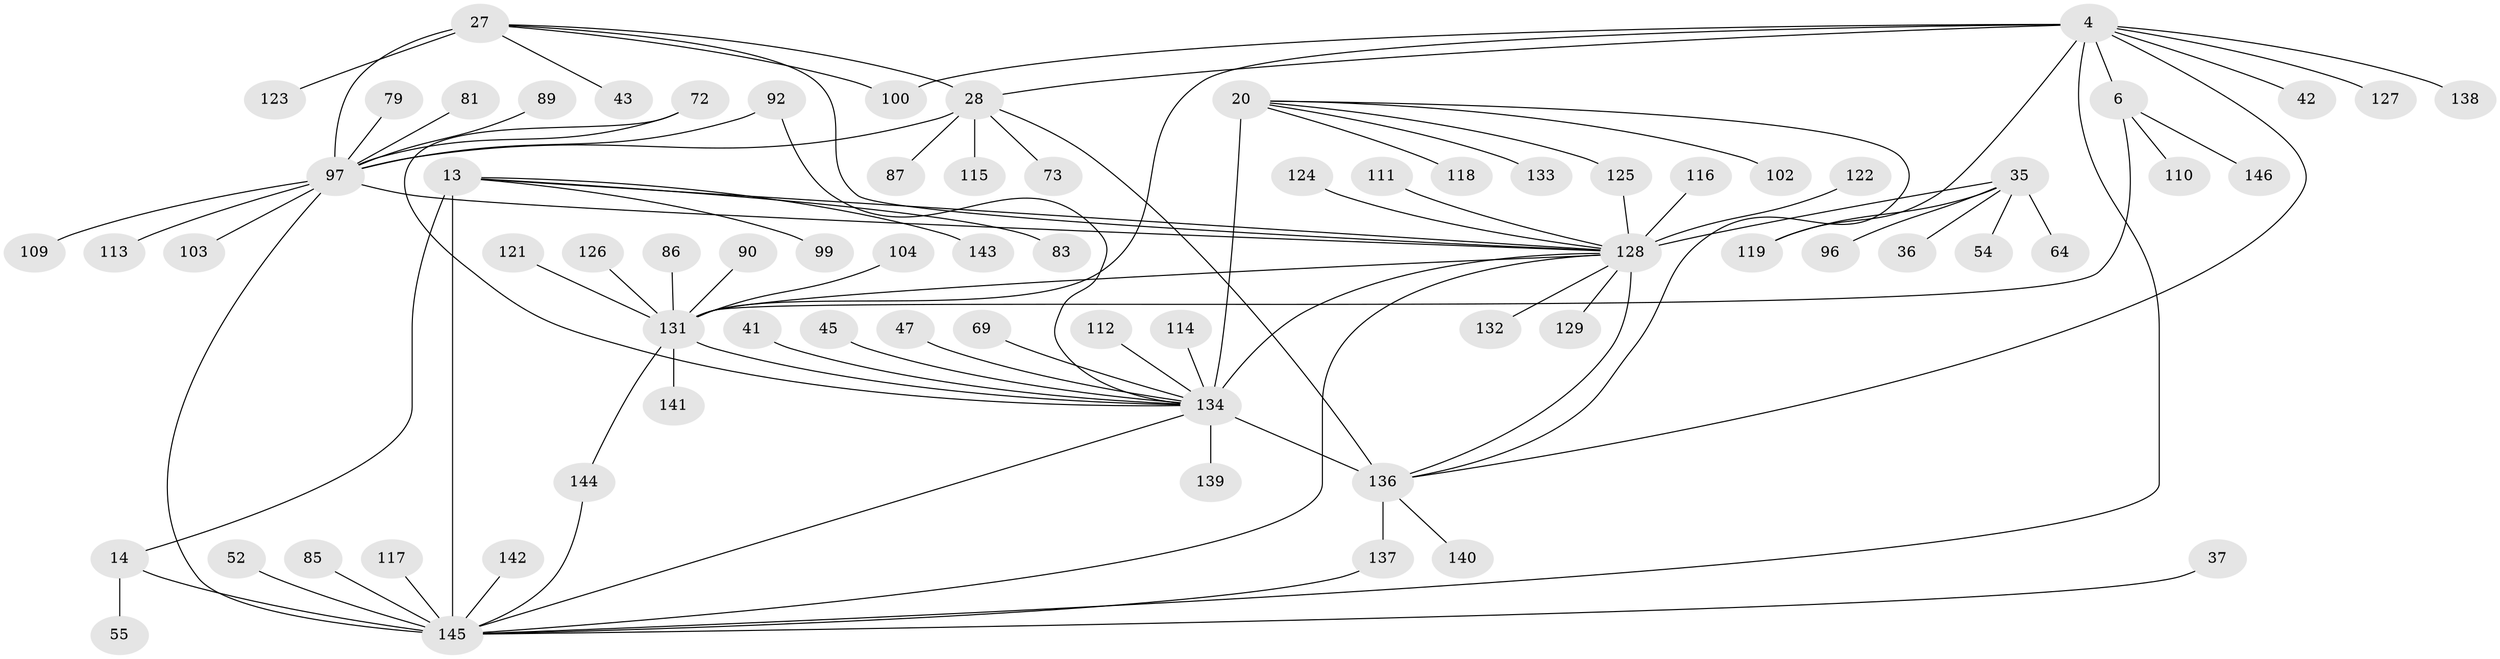 // original degree distribution, {8: 0.0547945205479452, 7: 0.03424657534246575, 9: 0.0410958904109589, 11: 0.0136986301369863, 12: 0.00684931506849315, 10: 0.0547945205479452, 6: 0.00684931506849315, 13: 0.00684931506849315, 16: 0.00684931506849315, 14: 0.00684931506849315, 15: 0.00684931506849315, 1: 0.5273972602739726, 2: 0.17123287671232876, 3: 0.0547945205479452, 4: 0.00684931506849315}
// Generated by graph-tools (version 1.1) at 2025/54/03/09/25 04:54:02]
// undirected, 73 vertices, 93 edges
graph export_dot {
graph [start="1"]
  node [color=gray90,style=filled];
  4 [super="+3+1"];
  6 [super="+2"];
  13 [super="+9"];
  14 [super="+10"];
  20 [super="+18"];
  27 [super="+23"];
  28 [super="+26"];
  35 [super="+34"];
  36;
  37;
  41;
  42;
  43;
  45;
  47;
  52;
  54;
  55;
  64;
  69;
  72;
  73;
  79;
  81;
  83;
  85;
  86 [super="+82"];
  87;
  89;
  90;
  92;
  96;
  97 [super="+91+65+66+71"];
  99;
  100;
  102;
  103 [super="+70"];
  104;
  109;
  110;
  111 [super="+75"];
  112;
  113 [super="+94"];
  114;
  115 [super="+95"];
  116 [super="+38"];
  117 [super="+88"];
  118;
  119 [super="+93"];
  121;
  122;
  123;
  124;
  125;
  126;
  127;
  128 [super="+53+33+39+44+63+74+78+105+106+107+31+58+67+108"];
  129;
  131 [super="+60+7+49"];
  132;
  133 [super="+84"];
  134 [super="+21"];
  136 [super="+56+135+101+130"];
  137;
  138 [super="+80"];
  139;
  140;
  141 [super="+120"];
  142;
  143;
  144;
  145 [super="+68+12"];
  146 [super="+40+77"];
  4 -- 6 [weight=6];
  4 -- 100;
  4 -- 119;
  4 -- 42;
  4 -- 28;
  4 -- 127;
  4 -- 138;
  4 -- 136;
  4 -- 145;
  4 -- 131 [weight=6];
  6 -- 110;
  6 -- 146;
  6 -- 131 [weight=4];
  13 -- 14 [weight=4];
  13 -- 83;
  13 -- 99;
  13 -- 143;
  13 -- 145 [weight=6];
  13 -- 128;
  14 -- 55;
  14 -- 145 [weight=6];
  20 -- 102;
  20 -- 118;
  20 -- 125;
  20 -- 133;
  20 -- 136 [weight=2];
  20 -- 134 [weight=8];
  27 -- 28 [weight=4];
  27 -- 100;
  27 -- 43;
  27 -- 123;
  27 -- 128;
  27 -- 97 [weight=6];
  28 -- 73;
  28 -- 87;
  28 -- 115;
  28 -- 136 [weight=2];
  28 -- 97 [weight=6];
  35 -- 64;
  35 -- 96;
  35 -- 36;
  35 -- 54;
  35 -- 119;
  35 -- 128 [weight=12];
  37 -- 145;
  41 -- 134;
  45 -- 134;
  47 -- 134;
  52 -- 145;
  69 -- 134;
  72 -- 134;
  72 -- 97;
  79 -- 97;
  81 -- 97;
  85 -- 145;
  86 -- 131;
  89 -- 97;
  90 -- 131;
  92 -- 134;
  92 -- 97;
  97 -- 128;
  97 -- 103;
  97 -- 109;
  97 -- 113;
  97 -- 145;
  104 -- 131;
  111 -- 128;
  112 -- 134;
  114 -- 134;
  116 -- 128;
  117 -- 145;
  121 -- 131;
  122 -- 128;
  124 -- 128;
  125 -- 128;
  126 -- 131;
  128 -- 134;
  128 -- 131;
  128 -- 136 [weight=2];
  128 -- 129;
  128 -- 132;
  128 -- 145 [weight=2];
  131 -- 134 [weight=2];
  131 -- 141;
  131 -- 144;
  134 -- 145 [weight=3];
  134 -- 136 [weight=4];
  134 -- 139;
  136 -- 137;
  136 -- 140;
  137 -- 145;
  142 -- 145;
  144 -- 145;
}
